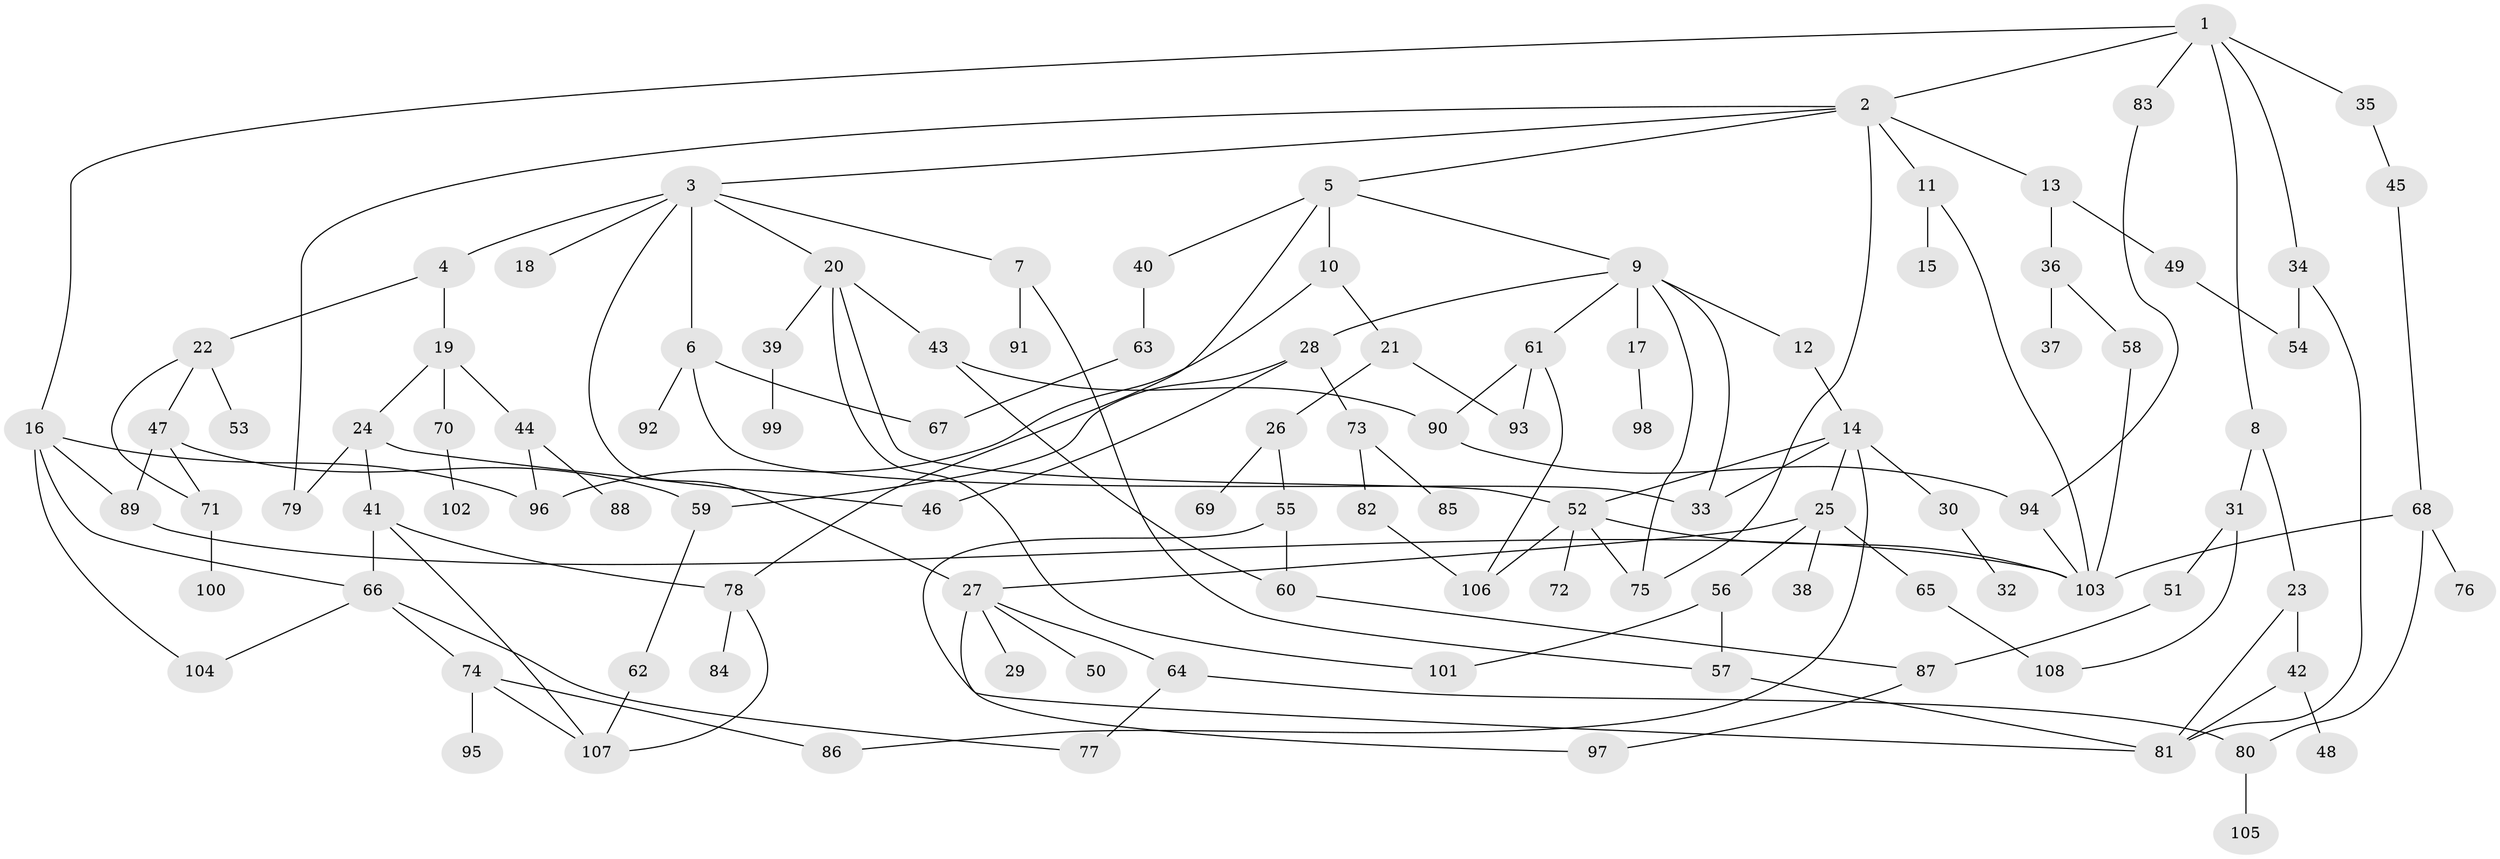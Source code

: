 // Generated by graph-tools (version 1.1) at 2025/25/03/09/25 03:25:29]
// undirected, 108 vertices, 151 edges
graph export_dot {
graph [start="1"]
  node [color=gray90,style=filled];
  1;
  2;
  3;
  4;
  5;
  6;
  7;
  8;
  9;
  10;
  11;
  12;
  13;
  14;
  15;
  16;
  17;
  18;
  19;
  20;
  21;
  22;
  23;
  24;
  25;
  26;
  27;
  28;
  29;
  30;
  31;
  32;
  33;
  34;
  35;
  36;
  37;
  38;
  39;
  40;
  41;
  42;
  43;
  44;
  45;
  46;
  47;
  48;
  49;
  50;
  51;
  52;
  53;
  54;
  55;
  56;
  57;
  58;
  59;
  60;
  61;
  62;
  63;
  64;
  65;
  66;
  67;
  68;
  69;
  70;
  71;
  72;
  73;
  74;
  75;
  76;
  77;
  78;
  79;
  80;
  81;
  82;
  83;
  84;
  85;
  86;
  87;
  88;
  89;
  90;
  91;
  92;
  93;
  94;
  95;
  96;
  97;
  98;
  99;
  100;
  101;
  102;
  103;
  104;
  105;
  106;
  107;
  108;
  1 -- 2;
  1 -- 8;
  1 -- 16;
  1 -- 34;
  1 -- 35;
  1 -- 83;
  2 -- 3;
  2 -- 5;
  2 -- 11;
  2 -- 13;
  2 -- 79;
  2 -- 75;
  3 -- 4;
  3 -- 6;
  3 -- 7;
  3 -- 18;
  3 -- 20;
  3 -- 27;
  4 -- 19;
  4 -- 22;
  5 -- 9;
  5 -- 10;
  5 -- 40;
  5 -- 78;
  6 -- 33;
  6 -- 92;
  6 -- 67;
  7 -- 57;
  7 -- 91;
  8 -- 23;
  8 -- 31;
  9 -- 12;
  9 -- 17;
  9 -- 28;
  9 -- 61;
  9 -- 75;
  9 -- 33;
  10 -- 21;
  10 -- 96;
  11 -- 15;
  11 -- 103;
  12 -- 14;
  13 -- 36;
  13 -- 49;
  14 -- 25;
  14 -- 30;
  14 -- 52;
  14 -- 33;
  14 -- 86;
  16 -- 66;
  16 -- 104;
  16 -- 96;
  16 -- 89;
  17 -- 98;
  19 -- 24;
  19 -- 44;
  19 -- 70;
  20 -- 39;
  20 -- 43;
  20 -- 101;
  20 -- 52;
  21 -- 26;
  21 -- 93;
  22 -- 47;
  22 -- 53;
  22 -- 71;
  23 -- 42;
  23 -- 81;
  24 -- 41;
  24 -- 46;
  24 -- 79;
  25 -- 27;
  25 -- 38;
  25 -- 56;
  25 -- 65;
  26 -- 55;
  26 -- 69;
  27 -- 29;
  27 -- 50;
  27 -- 64;
  27 -- 97;
  28 -- 59;
  28 -- 73;
  28 -- 46;
  30 -- 32;
  31 -- 51;
  31 -- 108;
  34 -- 81;
  34 -- 54;
  35 -- 45;
  36 -- 37;
  36 -- 58;
  39 -- 99;
  40 -- 63;
  41 -- 107;
  41 -- 78;
  41 -- 66;
  42 -- 48;
  42 -- 81;
  43 -- 60;
  43 -- 90;
  44 -- 88;
  44 -- 96;
  45 -- 68;
  47 -- 89;
  47 -- 59;
  47 -- 71;
  49 -- 54;
  51 -- 87;
  52 -- 72;
  52 -- 75;
  52 -- 106;
  52 -- 103;
  55 -- 81;
  55 -- 60;
  56 -- 57;
  56 -- 101;
  57 -- 81;
  58 -- 103;
  59 -- 62;
  60 -- 87;
  61 -- 106;
  61 -- 90;
  61 -- 93;
  62 -- 107;
  63 -- 67;
  64 -- 77;
  64 -- 80;
  65 -- 108;
  66 -- 74;
  66 -- 77;
  66 -- 104;
  68 -- 76;
  68 -- 80;
  68 -- 103;
  70 -- 102;
  71 -- 100;
  73 -- 82;
  73 -- 85;
  74 -- 86;
  74 -- 95;
  74 -- 107;
  78 -- 84;
  78 -- 107;
  80 -- 105;
  82 -- 106;
  83 -- 94;
  87 -- 97;
  89 -- 103;
  90 -- 94;
  94 -- 103;
}
